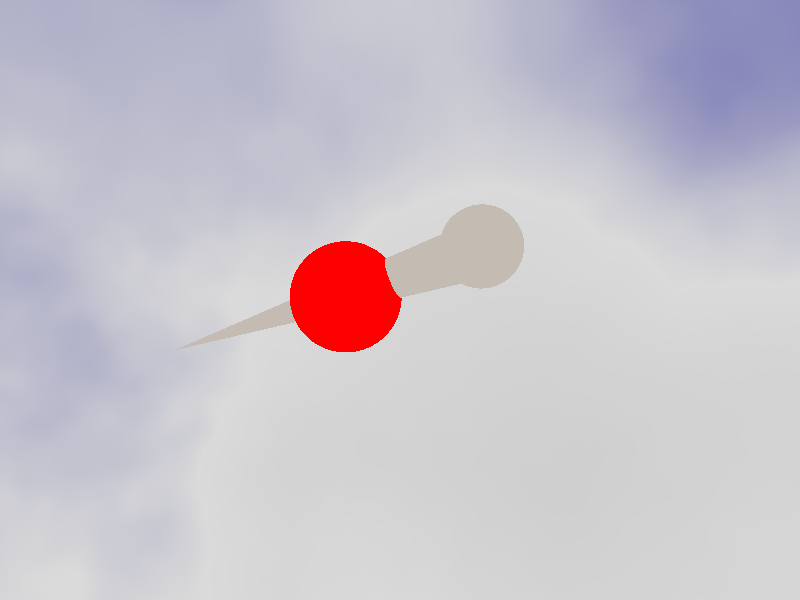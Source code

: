 #include "textures.inc"
global_settings {ambient_light rgb 1}
camera {
    perspective
    location <20,5,5> 
    look_at <0,0,0>
}
sky_sphere {
    pigment {Blue_Sky}
}
light_source {
    <0,0,9>,
    color rgb <1,1,1>
    fade_distance 20
    fade_power 2
}
#declare Spheres = union {
    sphere {
        <0,0,-2>, 2
        pigment {color rgb <1,0,0>}
        finish {
            phong 10
            specular 3
        }
    }
    sphere {
        <0,2,2.8>, 1.4
        texture {Aluminum}
        finish {phong 10}
    }
}
  
union {
    object {Spheres}
    cone {
        <-1,-3,-10>, 0
        <0,2,3>, 1.0
        open
        texture {Aluminum}
        finish {
            diffuse 10
            specular 5
        }
    }
}
